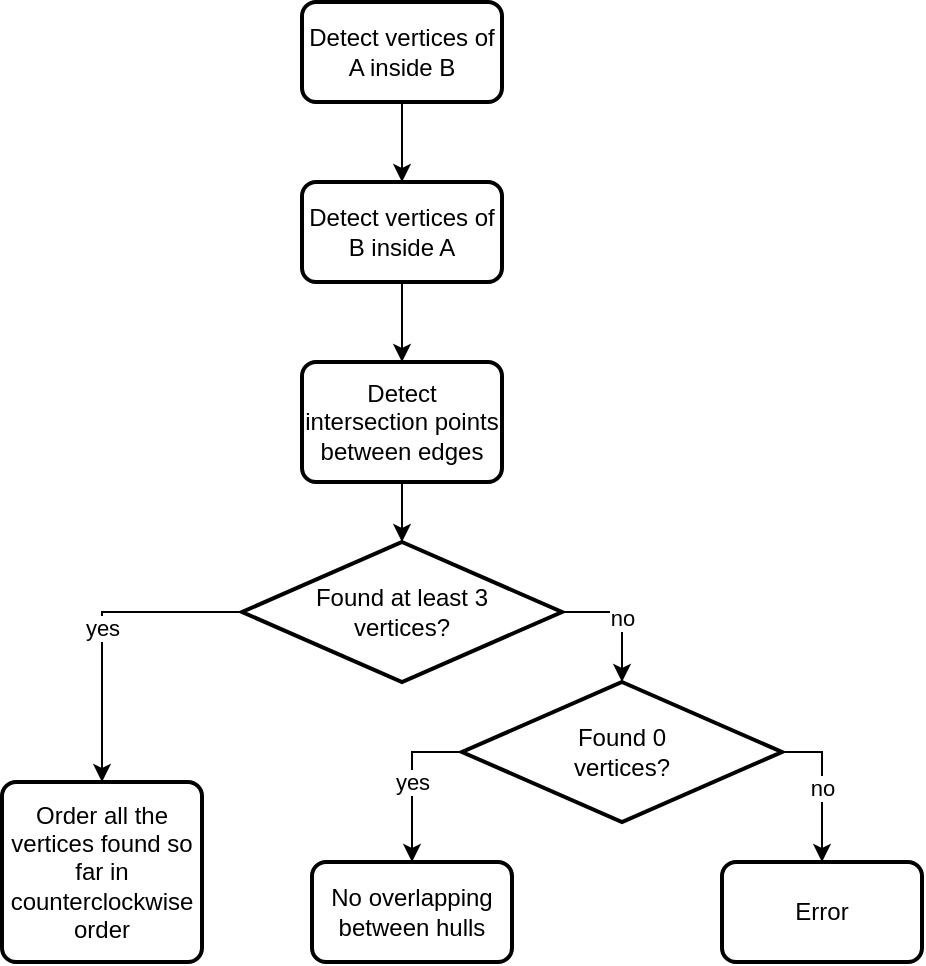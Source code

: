 <mxfile version="24.1.0" type="device">
  <diagram name="Hull culling" id="rQU22zbhcTeP1uXJsV5V">
    <mxGraphModel dx="1434" dy="836" grid="1" gridSize="10" guides="1" tooltips="1" connect="1" arrows="1" fold="1" page="1" pageScale="1" pageWidth="850" pageHeight="1100" math="0" shadow="0">
      <root>
        <mxCell id="0" />
        <mxCell id="1" parent="0" />
        <mxCell id="_J5zRcN7ngkR45Mjhe-P-4" value="" style="edgeStyle=orthogonalEdgeStyle;rounded=0;orthogonalLoop=1;jettySize=auto;html=1;" edge="1" parent="1" source="_J5zRcN7ngkR45Mjhe-P-1" target="_J5zRcN7ngkR45Mjhe-P-3">
          <mxGeometry relative="1" as="geometry" />
        </mxCell>
        <mxCell id="_J5zRcN7ngkR45Mjhe-P-1" value="Detect vertices of A inside B" style="rounded=1;whiteSpace=wrap;html=1;absoluteArcSize=1;arcSize=14;strokeWidth=2;" vertex="1" parent="1">
          <mxGeometry x="370" y="200" width="100" height="50" as="geometry" />
        </mxCell>
        <mxCell id="_J5zRcN7ngkR45Mjhe-P-7" value="" style="edgeStyle=orthogonalEdgeStyle;rounded=0;orthogonalLoop=1;jettySize=auto;html=1;" edge="1" parent="1" source="_J5zRcN7ngkR45Mjhe-P-3" target="_J5zRcN7ngkR45Mjhe-P-6">
          <mxGeometry relative="1" as="geometry" />
        </mxCell>
        <mxCell id="_J5zRcN7ngkR45Mjhe-P-3" value="Detect vertices of B inside A" style="rounded=1;whiteSpace=wrap;html=1;absoluteArcSize=1;arcSize=14;strokeWidth=2;" vertex="1" parent="1">
          <mxGeometry x="370" y="290" width="100" height="50" as="geometry" />
        </mxCell>
        <mxCell id="_J5zRcN7ngkR45Mjhe-P-11" style="edgeStyle=orthogonalEdgeStyle;rounded=0;orthogonalLoop=1;jettySize=auto;html=1;" edge="1" parent="1" source="_J5zRcN7ngkR45Mjhe-P-6" target="_J5zRcN7ngkR45Mjhe-P-10">
          <mxGeometry relative="1" as="geometry" />
        </mxCell>
        <mxCell id="_J5zRcN7ngkR45Mjhe-P-6" value="Detect intersection points between edges" style="rounded=1;whiteSpace=wrap;html=1;absoluteArcSize=1;arcSize=14;strokeWidth=2;" vertex="1" parent="1">
          <mxGeometry x="370" y="380" width="100" height="60" as="geometry" />
        </mxCell>
        <mxCell id="_J5zRcN7ngkR45Mjhe-P-8" value="Order all the vertices found so far in counterclockwise order" style="rounded=1;whiteSpace=wrap;html=1;absoluteArcSize=1;arcSize=14;strokeWidth=2;" vertex="1" parent="1">
          <mxGeometry x="220" y="590" width="100" height="90" as="geometry" />
        </mxCell>
        <mxCell id="_J5zRcN7ngkR45Mjhe-P-12" value="yes" style="edgeStyle=orthogonalEdgeStyle;rounded=0;orthogonalLoop=1;jettySize=auto;html=1;exitX=0;exitY=0.5;exitDx=0;exitDy=0;exitPerimeter=0;" edge="1" parent="1" source="_J5zRcN7ngkR45Mjhe-P-10" target="_J5zRcN7ngkR45Mjhe-P-8">
          <mxGeometry relative="1" as="geometry" />
        </mxCell>
        <mxCell id="_J5zRcN7ngkR45Mjhe-P-10" value="Found at least 3 vertices?" style="strokeWidth=2;html=1;shape=mxgraph.flowchart.decision;whiteSpace=wrap;spacingLeft=34;spacingBottom=0;align=center;spacingRight=34;" vertex="1" parent="1">
          <mxGeometry x="340" y="470" width="160" height="70" as="geometry" />
        </mxCell>
        <mxCell id="_J5zRcN7ngkR45Mjhe-P-16" value="yes" style="edgeStyle=orthogonalEdgeStyle;rounded=0;orthogonalLoop=1;jettySize=auto;html=1;exitX=0;exitY=0.5;exitDx=0;exitDy=0;exitPerimeter=0;" edge="1" parent="1" source="_J5zRcN7ngkR45Mjhe-P-13" target="_J5zRcN7ngkR45Mjhe-P-15">
          <mxGeometry relative="1" as="geometry" />
        </mxCell>
        <mxCell id="_J5zRcN7ngkR45Mjhe-P-19" value="no" style="edgeStyle=orthogonalEdgeStyle;rounded=0;orthogonalLoop=1;jettySize=auto;html=1;exitX=1;exitY=0.5;exitDx=0;exitDy=0;exitPerimeter=0;" edge="1" parent="1" source="_J5zRcN7ngkR45Mjhe-P-13" target="_J5zRcN7ngkR45Mjhe-P-17">
          <mxGeometry relative="1" as="geometry" />
        </mxCell>
        <mxCell id="_J5zRcN7ngkR45Mjhe-P-13" value="Found 0 vertices?" style="strokeWidth=2;html=1;shape=mxgraph.flowchart.decision;whiteSpace=wrap;spacingLeft=34;spacingBottom=0;align=center;spacingRight=34;" vertex="1" parent="1">
          <mxGeometry x="450" y="540" width="160" height="70" as="geometry" />
        </mxCell>
        <mxCell id="_J5zRcN7ngkR45Mjhe-P-14" value="no" style="edgeStyle=orthogonalEdgeStyle;rounded=0;orthogonalLoop=1;jettySize=auto;html=1;exitX=1;exitY=0.5;exitDx=0;exitDy=0;exitPerimeter=0;entryX=0.5;entryY=0;entryDx=0;entryDy=0;entryPerimeter=0;" edge="1" parent="1" source="_J5zRcN7ngkR45Mjhe-P-10" target="_J5zRcN7ngkR45Mjhe-P-13">
          <mxGeometry relative="1" as="geometry" />
        </mxCell>
        <mxCell id="_J5zRcN7ngkR45Mjhe-P-15" value="No overlapping between hulls" style="rounded=1;whiteSpace=wrap;html=1;absoluteArcSize=1;arcSize=14;strokeWidth=2;" vertex="1" parent="1">
          <mxGeometry x="375" y="630" width="100" height="50" as="geometry" />
        </mxCell>
        <mxCell id="_J5zRcN7ngkR45Mjhe-P-17" value="Error" style="rounded=1;whiteSpace=wrap;html=1;absoluteArcSize=1;arcSize=14;strokeWidth=2;" vertex="1" parent="1">
          <mxGeometry x="580" y="630" width="100" height="50" as="geometry" />
        </mxCell>
      </root>
    </mxGraphModel>
  </diagram>
</mxfile>
